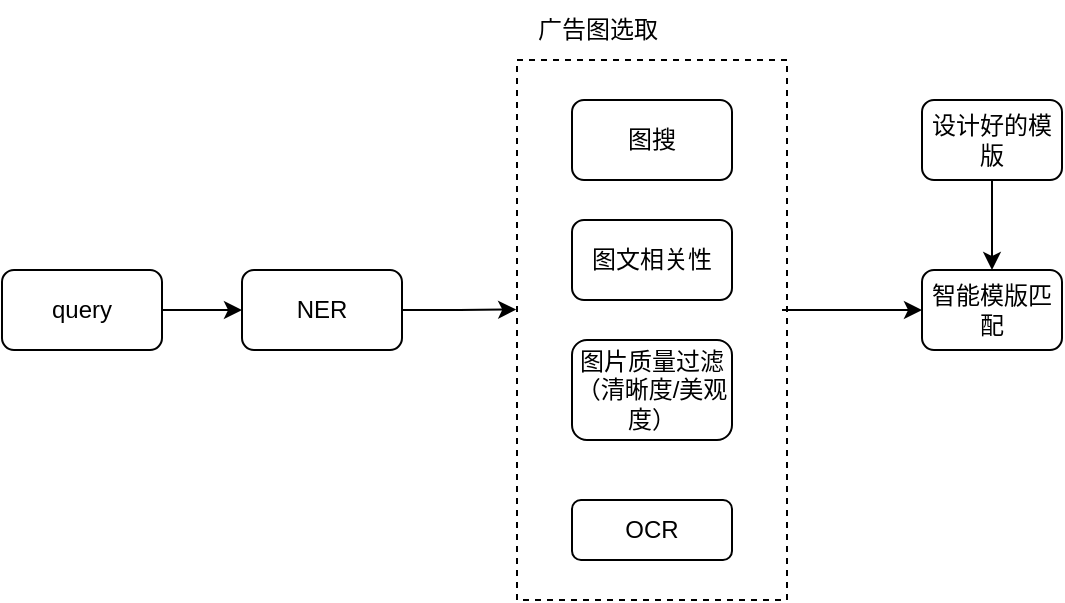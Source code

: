 <mxfile version="21.3.3" type="github">
  <diagram name="第 1 页" id="f_oRuoLdhMQoigezaBdL">
    <mxGraphModel dx="954" dy="616" grid="1" gridSize="10" guides="1" tooltips="1" connect="1" arrows="1" fold="1" page="1" pageScale="1" pageWidth="1169" pageHeight="1654" math="0" shadow="0">
      <root>
        <mxCell id="0" />
        <mxCell id="1" parent="0" />
        <mxCell id="kGRawHcGnK9JmZQzYDUN-7" value="" style="rounded=0;whiteSpace=wrap;html=1;dashed=1;" parent="1" vertex="1">
          <mxGeometry x="397.5" y="80" width="135" height="270" as="geometry" />
        </mxCell>
        <mxCell id="kGRawHcGnK9JmZQzYDUN-11" value="" style="edgeStyle=orthogonalEdgeStyle;rounded=0;orthogonalLoop=1;jettySize=auto;html=1;" parent="1" source="kGRawHcGnK9JmZQzYDUN-1" target="kGRawHcGnK9JmZQzYDUN-3" edge="1">
          <mxGeometry relative="1" as="geometry" />
        </mxCell>
        <mxCell id="kGRawHcGnK9JmZQzYDUN-1" value="query" style="rounded=1;whiteSpace=wrap;html=1;" parent="1" vertex="1">
          <mxGeometry x="140" y="185" width="80" height="40" as="geometry" />
        </mxCell>
        <mxCell id="kGRawHcGnK9JmZQzYDUN-13" style="edgeStyle=orthogonalEdgeStyle;rounded=0;orthogonalLoop=1;jettySize=auto;html=1;entryX=-0.003;entryY=0.462;entryDx=0;entryDy=0;entryPerimeter=0;" parent="1" source="kGRawHcGnK9JmZQzYDUN-3" target="kGRawHcGnK9JmZQzYDUN-7" edge="1">
          <mxGeometry relative="1" as="geometry" />
        </mxCell>
        <mxCell id="kGRawHcGnK9JmZQzYDUN-3" value="NER" style="rounded=1;whiteSpace=wrap;html=1;" parent="1" vertex="1">
          <mxGeometry x="260" y="185" width="80" height="40" as="geometry" />
        </mxCell>
        <mxCell id="kGRawHcGnK9JmZQzYDUN-4" value="图搜" style="rounded=1;whiteSpace=wrap;html=1;" parent="1" vertex="1">
          <mxGeometry x="425" y="100" width="80" height="40" as="geometry" />
        </mxCell>
        <mxCell id="kGRawHcGnK9JmZQzYDUN-5" value="图文相关性" style="rounded=1;whiteSpace=wrap;html=1;" parent="1" vertex="1">
          <mxGeometry x="425" y="160" width="80" height="40" as="geometry" />
        </mxCell>
        <mxCell id="kGRawHcGnK9JmZQzYDUN-6" value="图片质量过滤（清晰度/美观度）" style="rounded=1;whiteSpace=wrap;html=1;" parent="1" vertex="1">
          <mxGeometry x="425" y="220" width="80" height="50" as="geometry" />
        </mxCell>
        <mxCell id="kGRawHcGnK9JmZQzYDUN-9" value="OCR" style="rounded=1;whiteSpace=wrap;html=1;" parent="1" vertex="1">
          <mxGeometry x="425" y="300" width="80" height="30" as="geometry" />
        </mxCell>
        <mxCell id="kGRawHcGnK9JmZQzYDUN-10" value="智能模版匹配" style="rounded=1;whiteSpace=wrap;html=1;" parent="1" vertex="1">
          <mxGeometry x="600" y="185" width="70" height="40" as="geometry" />
        </mxCell>
        <mxCell id="kGRawHcGnK9JmZQzYDUN-14" value="" style="endArrow=classic;html=1;rounded=0;entryX=0;entryY=0.5;entryDx=0;entryDy=0;" parent="1" target="kGRawHcGnK9JmZQzYDUN-10" edge="1">
          <mxGeometry width="50" height="50" relative="1" as="geometry">
            <mxPoint x="530" y="205" as="sourcePoint" />
            <mxPoint x="580" y="155" as="targetPoint" />
          </mxGeometry>
        </mxCell>
        <mxCell id="kGRawHcGnK9JmZQzYDUN-15" value="广告图选取" style="text;html=1;strokeColor=none;fillColor=none;align=center;verticalAlign=middle;whiteSpace=wrap;rounded=0;" parent="1" vertex="1">
          <mxGeometry x="397.5" y="50" width="80" height="30" as="geometry" />
        </mxCell>
        <mxCell id="PiGdpFzdsgMKrknFT1dx-2" value="" style="edgeStyle=orthogonalEdgeStyle;rounded=0;orthogonalLoop=1;jettySize=auto;html=1;" edge="1" parent="1" source="PiGdpFzdsgMKrknFT1dx-1" target="kGRawHcGnK9JmZQzYDUN-10">
          <mxGeometry relative="1" as="geometry" />
        </mxCell>
        <mxCell id="PiGdpFzdsgMKrknFT1dx-1" value="设计好的模版" style="rounded=1;whiteSpace=wrap;html=1;" vertex="1" parent="1">
          <mxGeometry x="600" y="100" width="70" height="40" as="geometry" />
        </mxCell>
      </root>
    </mxGraphModel>
  </diagram>
</mxfile>
